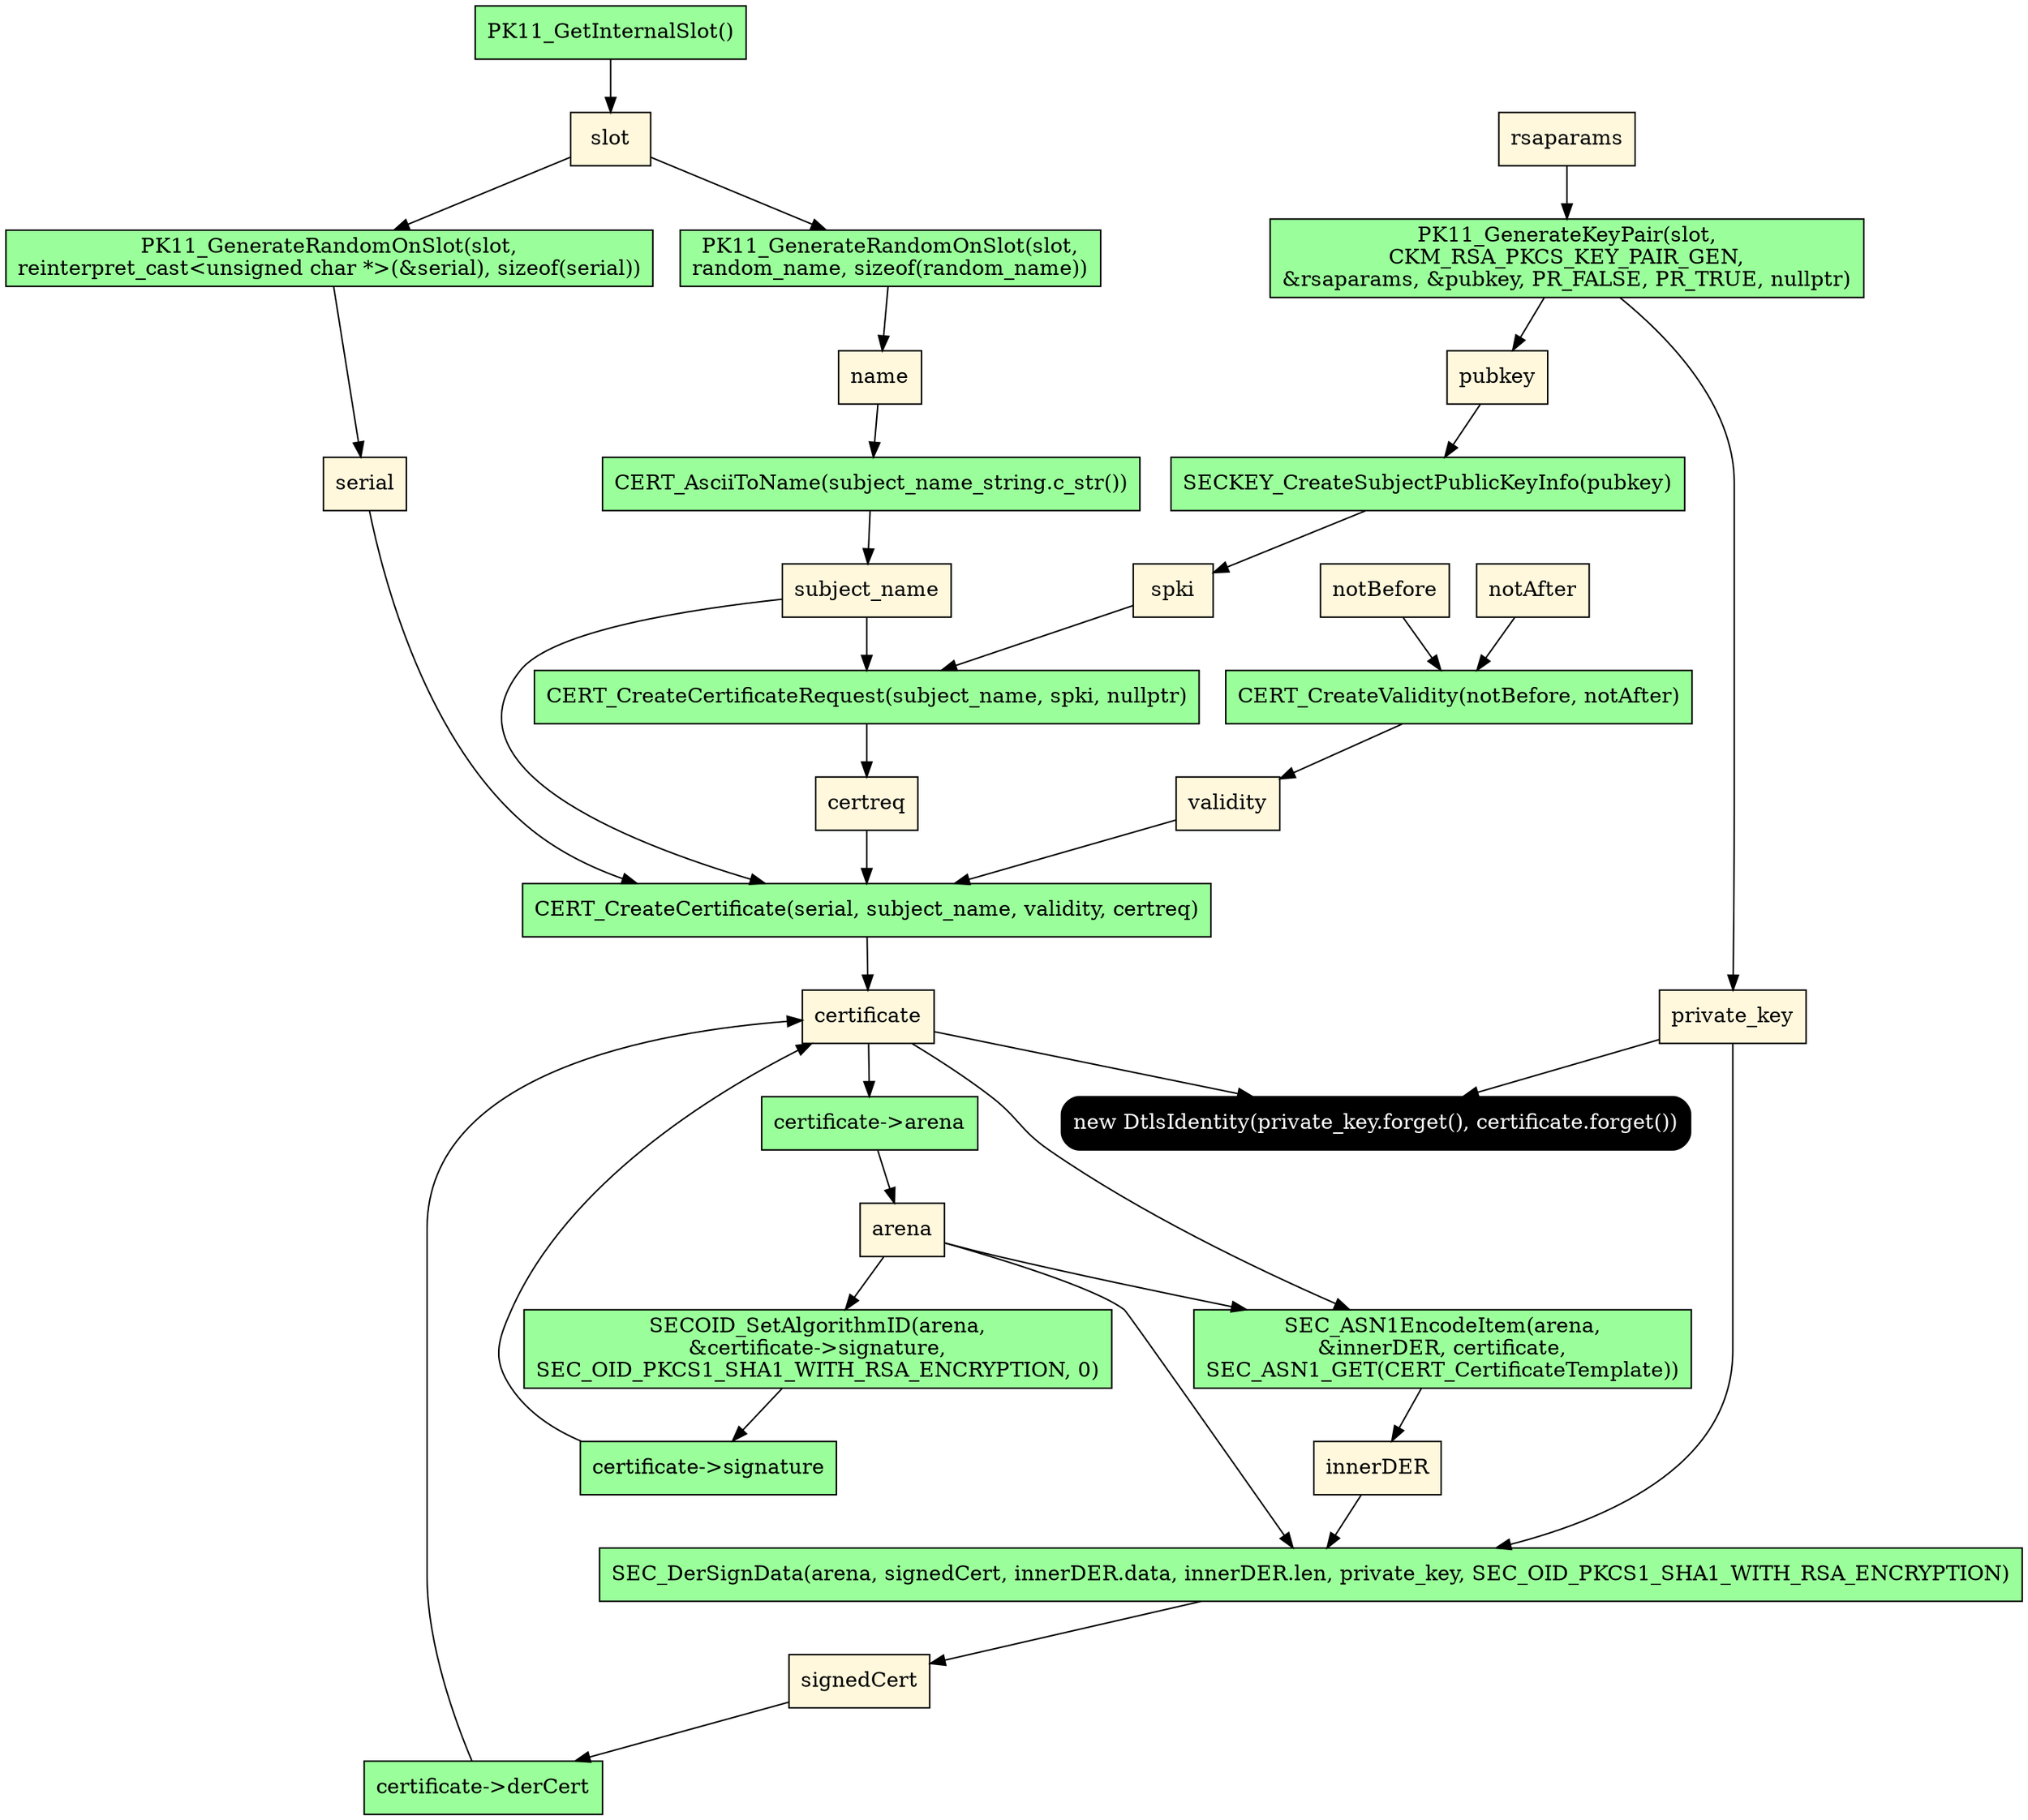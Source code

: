 digraph G {
  # Variables
  node [shape=box,style=filled,fillcolor=cornsilk]
  certificate;
  serial;
  subject_name;
  validity;
  certreq;
  slot;
  name;
  notBefore;
  notAfter;
  spki;
  pubkey;
  rsaparams;
  private_key;
  arena;
  innerDER;
  signedCert;

  # Relationship
  node [fillcolor=palegreen1]

  n1[label="CERT_CreateCertificate(serial, subject_name, validity, certreq)"];
  n1 -> certificate;
  serial -> n1;
  subject_name -> n1;
  validity -> n1;
  certreq -> n1;

  n2[label="PK11_GenerateRandomOnSlot(slot,\nreinterpret_cast<unsigned char *>(&serial), sizeof(serial))"];
  n2 -> serial;
  slot -> n2;

  
  "CERT_AsciiToName(subject_name_string.c_str())" -> subject_name;
  name -> "CERT_AsciiToName(subject_name_string.c_str())";

  n4[label="PK11_GenerateRandomOnSlot(slot,\nrandom_name, sizeof(random_name))"];
  n4 -> name;
  slot -> n4;

  "CERT_CreateValidity(notBefore, notAfter)" -> validity;
  notBefore -> "CERT_CreateValidity(notBefore, notAfter)";
  notAfter -> "CERT_CreateValidity(notBefore, notAfter)";

  "CERT_CreateCertificateRequest(subject_name, spki, nullptr)" -> certreq;
  subject_name -> "CERT_CreateCertificateRequest(subject_name, spki, nullptr)";
  spki -> "CERT_CreateCertificateRequest(subject_name, spki, nullptr)";

  "SECKEY_CreateSubjectPublicKeyInfo(pubkey)" -> spki;
  pubkey -> "SECKEY_CreateSubjectPublicKeyInfo(pubkey)";

  n8[label="PK11_GenerateKeyPair(slot,\nCKM_RSA_PKCS_KEY_PAIR_GEN,\n&rsaparams, &pubkey, PR_FALSE, PR_TRUE, nullptr)"];
  n8 -> pubkey;
  n8 -> private_key;
  rsaparams -> n8;

  "PK11_GetInternalSlot()" -> slot;

  n10[label="SEC_ASN1EncodeItem(arena,\n&innerDER, certificate,\nSEC_ASN1_GET(CERT_CertificateTemplate))"];
  n10 -> innerDER;
  arena -> n10;
  certificate -> n10;

  "certificate->arena" -> arena;
  certificate -> "certificate->arena";

  n12[label="SECOID_SetAlgorithmID(arena,\n&certificate->signature,\nSEC_OID_PKCS1_SHA1_WITH_RSA_ENCRYPTION, 0)"];
  arena
  -> n12
  -> "certificate->signature"
  -> certificate;

  "SEC_DerSignData(arena, signedCert, innerDER.data, innerDER.len, private_key, SEC_OID_PKCS1_SHA1_WITH_RSA_ENCRYPTION)"
  -> signedCert
  -> "certificate->derCert"
  -> certificate;
  arena -> "SEC_DerSignData(arena, signedCert, innerDER.data, innerDER.len, private_key, SEC_OID_PKCS1_SHA1_WITH_RSA_ENCRYPTION)";
  innerDER -> "SEC_DerSignData(arena, signedCert, innerDER.data, innerDER.len, private_key, SEC_OID_PKCS1_SHA1_WITH_RSA_ENCRYPTION)";
  private_key -> "SEC_DerSignData(arena, signedCert, innerDER.data, innerDER.len, private_key, SEC_OID_PKCS1_SHA1_WITH_RSA_ENCRYPTION)";

  # Result
  node[fillcolor=black,style="rounded,filled",fontcolor="white"]
  private_key -> "new DtlsIdentity(private_key.forget(), certificate.forget())";
  certificate -> "new DtlsIdentity(private_key.forget(), certificate.forget())";
}